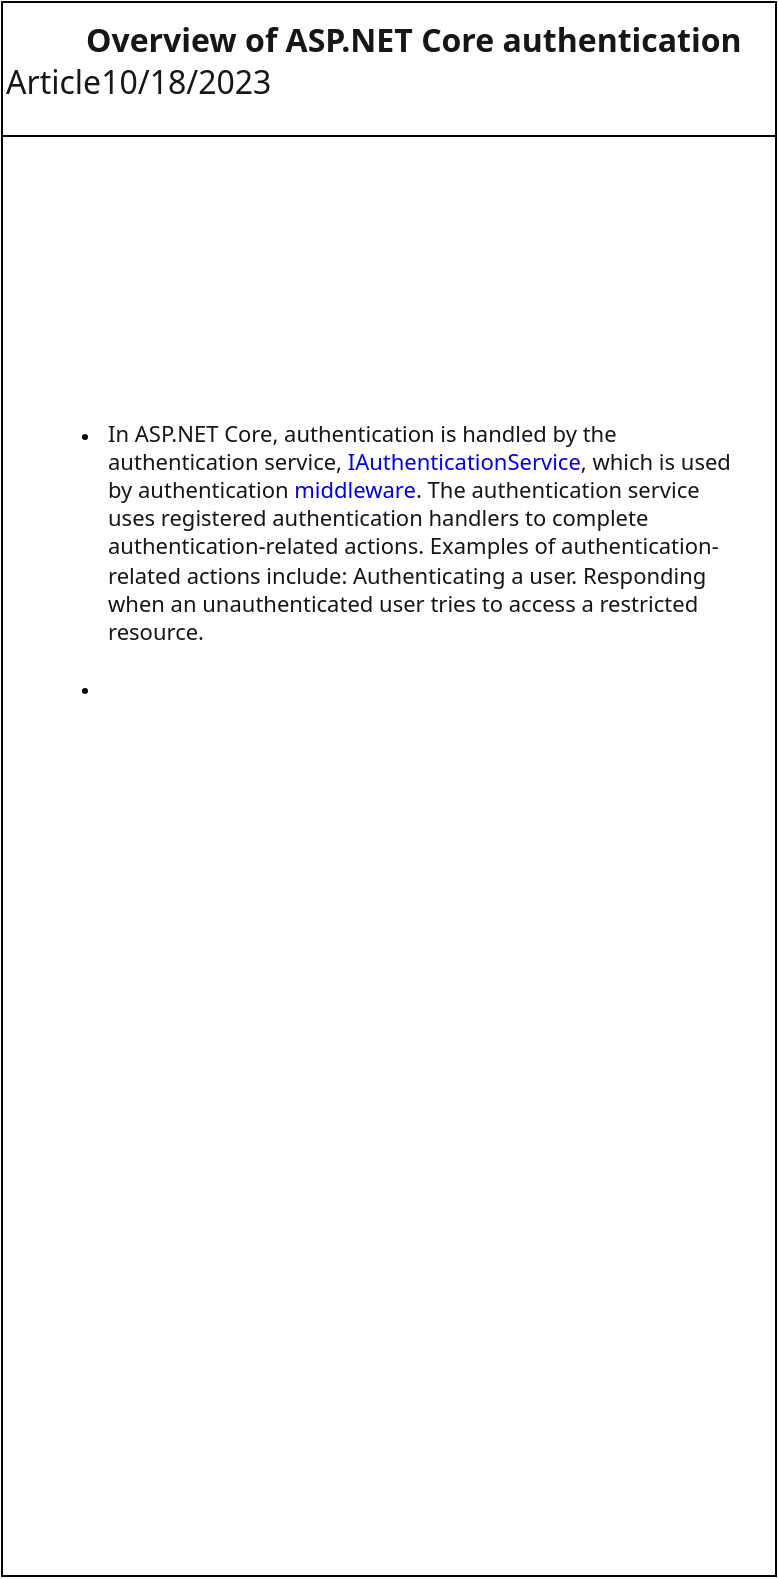 <mxfile version="24.7.14">
  <diagram name="Page-1" id="oLkVSgPaHfyfeKylZ4uy">
    <mxGraphModel dx="962" dy="684" grid="0" gridSize="10" guides="1" tooltips="1" connect="1" arrows="1" fold="1" page="0" pageScale="1" pageWidth="850" pageHeight="1100" math="0" shadow="0">
      <root>
        <mxCell id="0" />
        <mxCell id="1" parent="0" />
        <mxCell id="20g5d3pmv2KhVcUkiojV-5" value="&lt;p style=&quot;line-height: 80%;&quot;&gt;&lt;/p&gt;&lt;blockquote style=&quot;margin: 0 0 0 40px; border: none; padding: 0px;&quot;&gt;&lt;h1 style=&quot;text-align: justify; box-sizing: inherit; outline-color: inherit; margin: -10px 0px 0px; padding: 0px; overflow-wrap: break-word; word-break: break-word; line-height: 1.3; color: rgb(22, 22, 22); font-family: &amp;quot;Segoe UI&amp;quot;, SegoeUI, &amp;quot;Helvetica Neue&amp;quot;, Helvetica, Arial, sans-serif; font-size: 16px;&quot; id=&quot;overview-of-aspnet-core-authentication&quot;&gt;&lt;font style=&quot;font-size: 16px;&quot;&gt;Overview of ASP.NET Core authentication&lt;/font&gt;&lt;/h1&gt;&lt;/blockquote&gt;&lt;div style=&quot;box-sizing: inherit; outline-color: inherit; color: rgb(22, 22, 22); font-family: &amp;quot;Segoe UI&amp;quot;, SegoeUI, &amp;quot;Helvetica Neue&amp;quot;, Helvetica, Arial, sans-serif; font-weight: 400; display: flex !important; justify-content: space-between !important; align-items: center !important; flex-wrap: wrap !important; font-size: 16px;&quot; class=&quot;display-flex justify-content-space-between align-items-center flex-wrap-wrap page-metadata-container&quot;&gt;&lt;div style=&quot;box-sizing: inherit; outline-color: inherit; margin-inline-end: 0.5rem !important;&quot; class=&quot;margin-right-xxs&quot;&gt;&lt;ul style=&quot;box-sizing: inherit; outline-color: inherit; list-style: none; color: var(--theme-text-subtle); display: flex; flex-wrap: wrap; margin: 0px !important; padding: 0.125rem 0px 0px !important;&quot; dir=&quot;ltr&quot; lang=&quot;en-us&quot; data-bi-name=&quot;page info&quot; class=&quot;metadata page-metadata&quot;&gt;&lt;li style=&quot;box-sizing: inherit; outline-color: inherit; margin: 0px; padding: 0px; outline-style: initial; outline-width: 0px; list-style: none; flex-basis: auto; align-items: center; display: flex;&quot;&gt;&lt;font style=&quot;text-align: justify; font-size: 16px;&quot;&gt;&lt;font style=&quot;font-size: 16px;&quot;&gt;Article&lt;/font&gt;&lt;/font&gt;&lt;/li&gt;&lt;li style=&quot;box-sizing: inherit; outline-color: inherit; margin: 0px; padding: 0px; outline-style: initial; outline-width: 0px; list-style: none; flex-basis: auto; align-items: center; display: flex;&quot; class=&quot;visibility-hidden-visual-diff&quot;&gt;&lt;time style=&quot;box-sizing: inherit; outline-color: inherit;&quot; data-article-date-source=&quot;calculated&quot; datetime=&quot;2023-10-18T18:45:00.000Z&quot; aria-label=&quot;Article review date&quot; data-article-date=&quot;&quot; class=&quot;&quot;&gt;&lt;font style=&quot;font-size: 16px;&quot;&gt;10/18/2023&lt;/font&gt;&lt;/time&gt;&lt;/li&gt;&lt;/ul&gt;&lt;/div&gt;&lt;/div&gt;&lt;p&gt;&lt;/p&gt;" style="swimlane;whiteSpace=wrap;html=1;align=left;startSize=67;" vertex="1" parent="1">
          <mxGeometry x="-103" y="33" width="387" height="787" as="geometry" />
        </mxCell>
        <mxCell id="20g5d3pmv2KhVcUkiojV-7" value="&lt;ul style=&quot;font-size: 11px;&quot;&gt;&lt;li&gt;&lt;span style=&quot;color: rgb(22, 22, 22); font-family: &amp;quot;Segoe UI&amp;quot;, SegoeUI, &amp;quot;Helvetica Neue&amp;quot;, Helvetica, Arial, sans-serif;&quot;&gt;In ASP.NET Core, authentication is handled by the authentication service,&amp;nbsp;&lt;/span&gt;&lt;a style=&quot;box-sizing: inherit; outline-color: inherit; cursor: pointer; overflow-wrap: break-word; text-decoration-line: none; outline-style: initial; outline-width: 0px; font-family: &amp;quot;Segoe UI&amp;quot;, SegoeUI, &amp;quot;Helvetica Neue&amp;quot;, Helvetica, Arial, sans-serif;&quot; data-linktype=&quot;absolute-path&quot; class=&quot;no-loc&quot; href=&quot;https://learn.microsoft.com/en-us/dotnet/api/microsoft.aspnetcore.authentication.iauthenticationservice&quot;&gt;IAuthenticationService&lt;/a&gt;&lt;span style=&quot;color: rgb(22, 22, 22); font-family: &amp;quot;Segoe UI&amp;quot;, SegoeUI, &amp;quot;Helvetica Neue&amp;quot;, Helvetica, Arial, sans-serif;&quot;&gt;, which is used by authentication&amp;nbsp;&lt;/span&gt;&lt;a style=&quot;box-sizing: inherit; outline-color: inherit; cursor: pointer; overflow-wrap: break-word; text-decoration-line: none; outline-style: initial; outline-width: 0px; font-family: &amp;quot;Segoe UI&amp;quot;, SegoeUI, &amp;quot;Helvetica Neue&amp;quot;, Helvetica, Arial, sans-serif;&quot; data-linktype=&quot;relative-path&quot; href=&quot;https://learn.microsoft.com/en-us/aspnet/core/fundamentals/middleware/?view=aspnetcore-8.0&quot;&gt;middleware&lt;/a&gt;&lt;span style=&quot;color: rgb(22, 22, 22); font-family: &amp;quot;Segoe UI&amp;quot;, SegoeUI, &amp;quot;Helvetica Neue&amp;quot;, Helvetica, Arial, sans-serif;&quot;&gt;. The authentication service uses registered authentication handlers to complete authentication-related actions. Examples of authentication-related actions include: Authenticating a user. Responding when an unauthenticated user tries to access a restricted resource.&lt;br&gt;&amp;nbsp;&lt;/span&gt;&lt;br&gt;&lt;/li&gt;&lt;li&gt;&lt;span style=&quot;color: rgb(22, 22, 22); font-family: &amp;quot;Segoe UI&amp;quot;, SegoeUI, &amp;quot;Helvetica Neue&amp;quot;, Helvetica, Arial, sans-serif;&quot;&gt;&lt;br&gt;&lt;/span&gt;&lt;/li&gt;&lt;/ul&gt;" style="text;strokeColor=none;fillColor=none;html=1;whiteSpace=wrap;verticalAlign=middle;overflow=hidden;align=left;" vertex="1" parent="20g5d3pmv2KhVcUkiojV-5">
          <mxGeometry x="11" y="76" width="360" height="406" as="geometry" />
        </mxCell>
      </root>
    </mxGraphModel>
  </diagram>
</mxfile>
